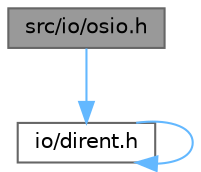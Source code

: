 digraph "src/io/osio.h"
{
 // LATEX_PDF_SIZE
  bgcolor="transparent";
  edge [fontname=Helvetica,fontsize=10,labelfontname=Helvetica,labelfontsize=10];
  node [fontname=Helvetica,fontsize=10,shape=box,height=0.2,width=0.4];
  Node1 [id="Node000001",label="src/io/osio.h",height=0.2,width=0.4,color="gray40", fillcolor="grey60", style="filled", fontcolor="black",tooltip="File operations and error handling for the project."];
  Node1 -> Node2 [id="edge3_Node000001_Node000002",color="steelblue1",style="solid",tooltip=" "];
  Node2 [id="Node000002",label="io/dirent.h",height=0.2,width=0.4,color="grey40", fillcolor="white", style="filled",URL="$dirent_8h.html",tooltip=" "];
  Node2 -> Node2 [id="edge4_Node000002_Node000002",color="steelblue1",style="solid",tooltip=" "];
}
